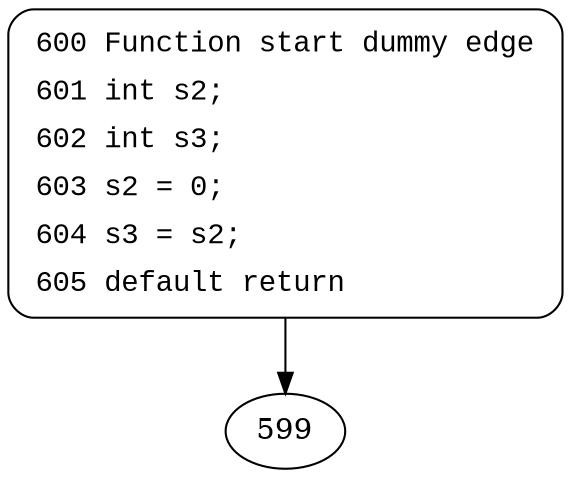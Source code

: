 digraph block492 {
600 [style="filled,bold" penwidth="1" fillcolor="white" fontname="Courier New" shape="Mrecord" label=<<table border="0" cellborder="0" cellpadding="3" bgcolor="white"><tr><td align="right">600</td><td align="left">Function start dummy edge</td></tr><tr><td align="right">601</td><td align="left">int s2;</td></tr><tr><td align="right">602</td><td align="left">int s3;</td></tr><tr><td align="right">603</td><td align="left">s2 = 0;</td></tr><tr><td align="right">604</td><td align="left">s3 = s2;</td></tr><tr><td align="right">605</td><td align="left">default return</td></tr></table>>]
600 -> 599[label=""]
}